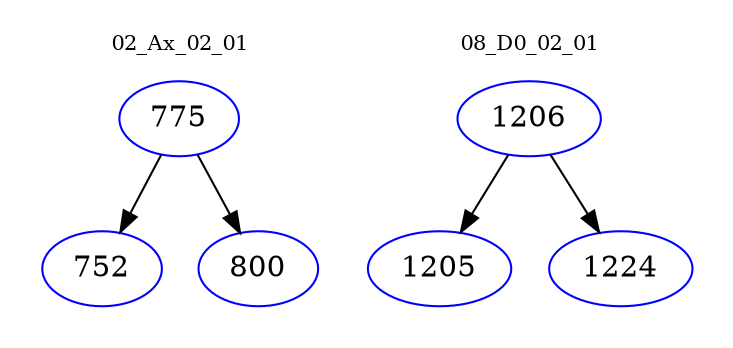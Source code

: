 digraph{
subgraph cluster_0 {
color = white
label = "02_Ax_02_01";
fontsize=10;
T0_775 [label="775", color="blue"]
T0_775 -> T0_752 [color="black"]
T0_752 [label="752", color="blue"]
T0_775 -> T0_800 [color="black"]
T0_800 [label="800", color="blue"]
}
subgraph cluster_1 {
color = white
label = "08_D0_02_01";
fontsize=10;
T1_1206 [label="1206", color="blue"]
T1_1206 -> T1_1205 [color="black"]
T1_1205 [label="1205", color="blue"]
T1_1206 -> T1_1224 [color="black"]
T1_1224 [label="1224", color="blue"]
}
}
